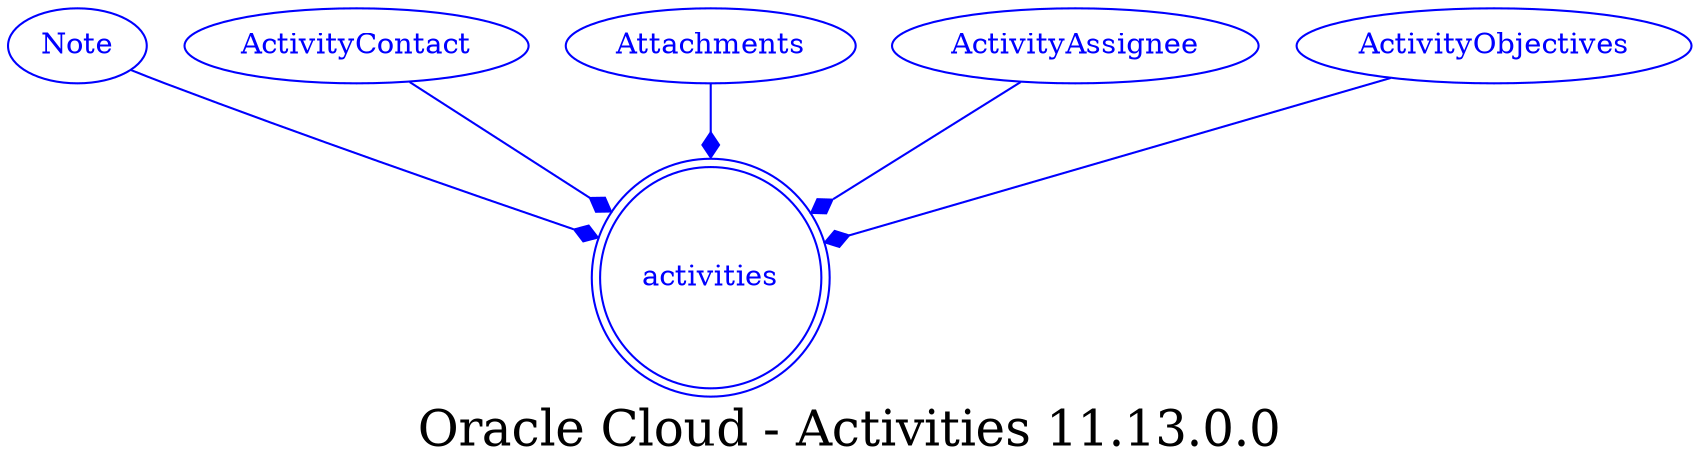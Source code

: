 digraph LexiconGraph {
graph[label="Oracle Cloud - Activities 11.13.0.0", fontsize=24]
splines=true
"activities" [color=blue, fontcolor=blue, shape=doublecircle]
"Note" -> "activities" [color=blue, fontcolor=blue, arrowhead=diamond, arrowtail=none]
"Note" [color=blue, fontcolor=blue, shape=ellipse]
"ActivityContact" -> "activities" [color=blue, fontcolor=blue, arrowhead=diamond, arrowtail=none]
"ActivityContact" [color=blue, fontcolor=blue, shape=ellipse]
"Attachments" -> "activities" [color=blue, fontcolor=blue, arrowhead=diamond, arrowtail=none]
"Attachments" [color=blue, fontcolor=blue, shape=ellipse]
"ActivityAssignee" -> "activities" [color=blue, fontcolor=blue, arrowhead=diamond, arrowtail=none]
"ActivityAssignee" [color=blue, fontcolor=blue, shape=ellipse]
"ActivityObjectives" -> "activities" [color=blue, fontcolor=blue, arrowhead=diamond, arrowtail=none]
"ActivityObjectives" [color=blue, fontcolor=blue, shape=ellipse]
}
